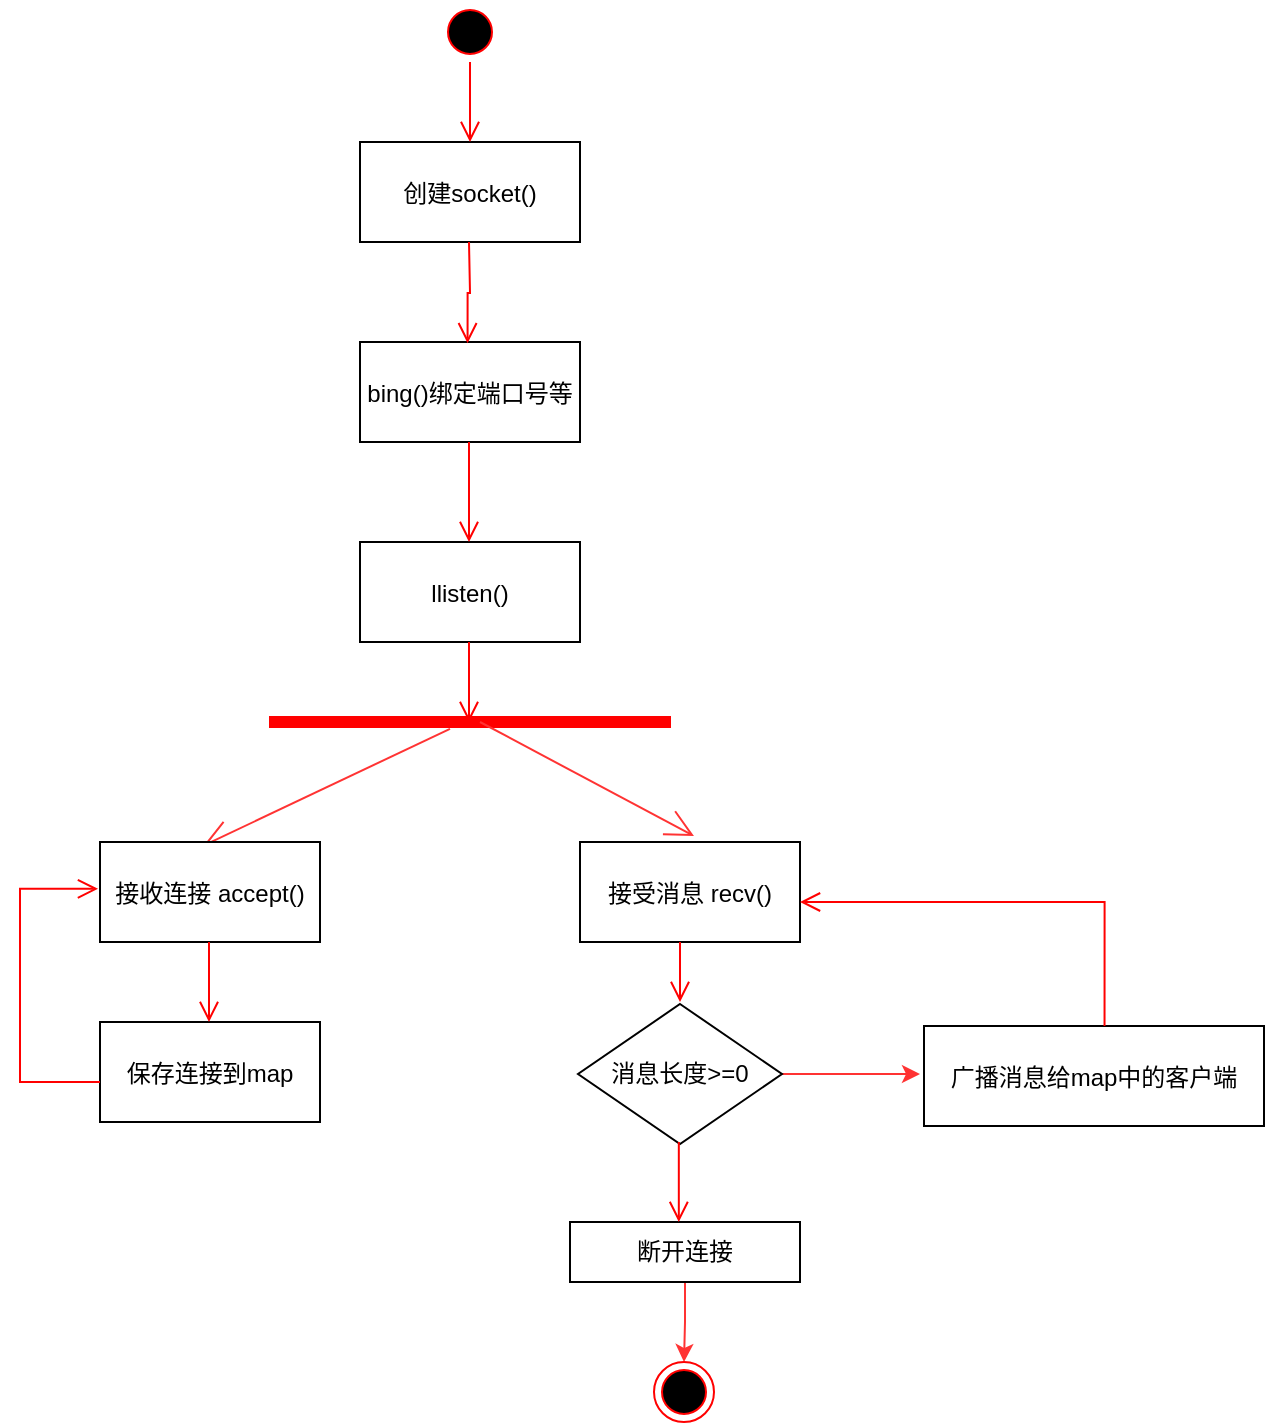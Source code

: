 <mxfile version="19.0.1" type="github">
  <diagram name="Page-1" id="e7e014a7-5840-1c2e-5031-d8a46d1fe8dd">
    <mxGraphModel dx="1481" dy="759" grid="1" gridSize="10" guides="1" tooltips="1" connect="1" arrows="1" fold="1" page="1" pageScale="1" pageWidth="1169" pageHeight="826" background="none" math="0" shadow="0">
      <root>
        <mxCell id="0" />
        <mxCell id="1" parent="0" />
        <mxCell id="RC-gcPLnoU7JGPPzsrvk-44" value="创建socket()" style="" vertex="1" parent="1">
          <mxGeometry x="330" y="200" width="110" height="50" as="geometry" />
        </mxCell>
        <mxCell id="RC-gcPLnoU7JGPPzsrvk-45" value="" style="ellipse;html=1;shape=startState;fillColor=#000000;strokeColor=#ff0000;" vertex="1" parent="1">
          <mxGeometry x="370" y="130" width="30" height="30" as="geometry" />
        </mxCell>
        <mxCell id="RC-gcPLnoU7JGPPzsrvk-46" value="" style="edgeStyle=orthogonalEdgeStyle;html=1;verticalAlign=bottom;endArrow=open;endSize=8;strokeColor=#ff0000;rounded=0;entryX=0.5;entryY=0;entryDx=0;entryDy=0;entryPerimeter=0;" edge="1" source="RC-gcPLnoU7JGPPzsrvk-45" parent="1" target="RC-gcPLnoU7JGPPzsrvk-44">
          <mxGeometry relative="1" as="geometry">
            <mxPoint x="385" y="190" as="targetPoint" />
          </mxGeometry>
        </mxCell>
        <mxCell id="RC-gcPLnoU7JGPPzsrvk-47" value="bing()绑定端口号等" style="" vertex="1" parent="1">
          <mxGeometry x="330" y="300" width="110" height="50" as="geometry" />
        </mxCell>
        <mxCell id="RC-gcPLnoU7JGPPzsrvk-49" value="" style="edgeStyle=orthogonalEdgeStyle;html=1;verticalAlign=bottom;endArrow=open;endSize=8;strokeColor=#ff0000;rounded=0;entryX=0.489;entryY=0.012;entryDx=0;entryDy=0;entryPerimeter=0;" edge="1" parent="1" target="RC-gcPLnoU7JGPPzsrvk-47">
          <mxGeometry relative="1" as="geometry">
            <mxPoint x="384.5" y="300" as="targetPoint" />
            <mxPoint x="384.5" y="250" as="sourcePoint" />
          </mxGeometry>
        </mxCell>
        <mxCell id="34" value="" style="whiteSpace=wrap;strokeColor=#FF0000;fillColor=#FF0000;rotation=90;" parent="1" vertex="1">
          <mxGeometry x="382.5" y="390" width="5" height="200" as="geometry" />
        </mxCell>
        <mxCell id="RC-gcPLnoU7JGPPzsrvk-50" value="llisten()" style="" vertex="1" parent="1">
          <mxGeometry x="330" y="400" width="110" height="50" as="geometry" />
        </mxCell>
        <mxCell id="RC-gcPLnoU7JGPPzsrvk-53" value="" style="edgeStyle=orthogonalEdgeStyle;html=1;verticalAlign=bottom;endArrow=open;endSize=8;strokeColor=#ff0000;rounded=0;entryX=0.5;entryY=0;entryDx=0;entryDy=0;entryPerimeter=0;" edge="1" parent="1">
          <mxGeometry relative="1" as="geometry">
            <mxPoint x="384.5" y="400" as="targetPoint" />
            <mxPoint x="384.5" y="350" as="sourcePoint" />
          </mxGeometry>
        </mxCell>
        <mxCell id="RC-gcPLnoU7JGPPzsrvk-55" value="" style="edgeStyle=orthogonalEdgeStyle;html=1;verticalAlign=bottom;endArrow=open;endSize=8;strokeColor=#ff0000;rounded=0;entryX=0.5;entryY=0;entryDx=0;entryDy=0;entryPerimeter=0;" edge="1" parent="1">
          <mxGeometry relative="1" as="geometry">
            <mxPoint x="384.5" y="490" as="targetPoint" />
            <mxPoint x="384.5" y="450" as="sourcePoint" />
          </mxGeometry>
        </mxCell>
        <mxCell id="RC-gcPLnoU7JGPPzsrvk-57" value="" style="endArrow=open;endFill=1;endSize=12;html=1;rounded=0;exitX=1.18;exitY=0.55;exitDx=0;exitDy=0;exitPerimeter=0;strokeColor=#FF3333;entryX=0.471;entryY=0.036;entryDx=0;entryDy=0;entryPerimeter=0;" edge="1" parent="1" source="34" target="RC-gcPLnoU7JGPPzsrvk-58">
          <mxGeometry width="160" relative="1" as="geometry">
            <mxPoint x="100" y="690" as="sourcePoint" />
            <mxPoint x="270" y="540" as="targetPoint" />
          </mxGeometry>
        </mxCell>
        <mxCell id="RC-gcPLnoU7JGPPzsrvk-58" value="接收连接 accept()" style="" vertex="1" parent="1">
          <mxGeometry x="200" y="550" width="110" height="50" as="geometry" />
        </mxCell>
        <mxCell id="RC-gcPLnoU7JGPPzsrvk-59" value="接受消息 recv()" style="" vertex="1" parent="1">
          <mxGeometry x="440" y="550" width="110" height="50" as="geometry" />
        </mxCell>
        <mxCell id="RC-gcPLnoU7JGPPzsrvk-60" value="" style="endArrow=open;endFill=1;endSize=12;html=1;rounded=0;exitX=0.5;exitY=0.475;exitDx=0;exitDy=0;exitPerimeter=0;strokeColor=#FF3333;entryX=0.518;entryY=-0.06;entryDx=0;entryDy=0;entryPerimeter=0;" edge="1" parent="1" source="34" target="RC-gcPLnoU7JGPPzsrvk-59">
          <mxGeometry width="160" relative="1" as="geometry">
            <mxPoint x="385" y="503.4" as="sourcePoint" />
            <mxPoint x="261.81" y="561.8" as="targetPoint" />
          </mxGeometry>
        </mxCell>
        <mxCell id="RC-gcPLnoU7JGPPzsrvk-61" value="保存连接到map" style="" vertex="1" parent="1">
          <mxGeometry x="200" y="640" width="110" height="50" as="geometry" />
        </mxCell>
        <mxCell id="RC-gcPLnoU7JGPPzsrvk-62" value="" style="edgeStyle=orthogonalEdgeStyle;html=1;verticalAlign=bottom;endArrow=open;endSize=8;strokeColor=#ff0000;rounded=0;entryX=0.5;entryY=0;entryDx=0;entryDy=0;entryPerimeter=0;" edge="1" parent="1">
          <mxGeometry relative="1" as="geometry">
            <mxPoint x="254.5" y="640" as="targetPoint" />
            <mxPoint x="254.5" y="600" as="sourcePoint" />
          </mxGeometry>
        </mxCell>
        <mxCell id="RC-gcPLnoU7JGPPzsrvk-63" value="" style="edgeStyle=orthogonalEdgeStyle;html=1;verticalAlign=bottom;endArrow=open;endSize=8;strokeColor=#ff0000;rounded=0;exitX=0;exitY=0.6;exitDx=0;exitDy=0;exitPerimeter=0;entryX=-0.009;entryY=0.468;entryDx=0;entryDy=0;entryPerimeter=0;" edge="1" parent="1" source="RC-gcPLnoU7JGPPzsrvk-61" target="RC-gcPLnoU7JGPPzsrvk-58">
          <mxGeometry relative="1" as="geometry">
            <mxPoint x="170" y="570" as="targetPoint" />
            <mxPoint x="152.5" y="780" as="sourcePoint" />
            <Array as="points">
              <mxPoint x="160" y="670" />
              <mxPoint x="160" y="573" />
            </Array>
          </mxGeometry>
        </mxCell>
        <mxCell id="RC-gcPLnoU7JGPPzsrvk-67" value="广播消息给map中的客户端" style="" vertex="1" parent="1">
          <mxGeometry x="612" y="642" width="170" height="50" as="geometry" />
        </mxCell>
        <mxCell id="RC-gcPLnoU7JGPPzsrvk-70" value="" style="edgeStyle=orthogonalEdgeStyle;html=1;verticalAlign=bottom;endArrow=open;endSize=8;strokeColor=#ff0000;rounded=0;" edge="1" parent="1">
          <mxGeometry relative="1" as="geometry">
            <mxPoint x="490" y="630" as="targetPoint" />
            <mxPoint x="490" y="600" as="sourcePoint" />
          </mxGeometry>
        </mxCell>
        <mxCell id="RC-gcPLnoU7JGPPzsrvk-73" value="" style="edgeStyle=orthogonalEdgeStyle;html=1;verticalAlign=bottom;endArrow=open;endSize=8;strokeColor=#ff0000;rounded=0;entryX=1;entryY=0.6;entryDx=0;entryDy=0;entryPerimeter=0;exitX=0.531;exitY=0.001;exitDx=0;exitDy=0;exitPerimeter=0;" edge="1" parent="1" source="RC-gcPLnoU7JGPPzsrvk-67" target="RC-gcPLnoU7JGPPzsrvk-59">
          <mxGeometry relative="1" as="geometry">
            <mxPoint x="580" y="570" as="targetPoint" />
            <mxPoint x="580" y="530" as="sourcePoint" />
          </mxGeometry>
        </mxCell>
        <mxCell id="RC-gcPLnoU7JGPPzsrvk-78" value="" style="edgeStyle=orthogonalEdgeStyle;rounded=0;orthogonalLoop=1;jettySize=auto;html=1;strokeColor=#FF3333;" edge="1" parent="1" source="RC-gcPLnoU7JGPPzsrvk-74">
          <mxGeometry relative="1" as="geometry">
            <mxPoint x="610" y="666" as="targetPoint" />
          </mxGeometry>
        </mxCell>
        <mxCell id="RC-gcPLnoU7JGPPzsrvk-74" value="消息长度&amp;gt;=0" style="strokeWidth=1;html=1;shape=mxgraph.flowchart.decision;whiteSpace=wrap;" vertex="1" parent="1">
          <mxGeometry x="439" y="631" width="102" height="70" as="geometry" />
        </mxCell>
        <mxCell id="RC-gcPLnoU7JGPPzsrvk-85" value="" style="edgeStyle=orthogonalEdgeStyle;rounded=0;orthogonalLoop=1;jettySize=auto;html=1;strokeColor=#FF3333;" edge="1" parent="1" source="RC-gcPLnoU7JGPPzsrvk-79" target="RC-gcPLnoU7JGPPzsrvk-83">
          <mxGeometry relative="1" as="geometry" />
        </mxCell>
        <mxCell id="RC-gcPLnoU7JGPPzsrvk-79" value="断开连接" style="whiteSpace=wrap;html=1;strokeWidth=1;" vertex="1" parent="1">
          <mxGeometry x="435" y="740" width="115" height="30" as="geometry" />
        </mxCell>
        <mxCell id="RC-gcPLnoU7JGPPzsrvk-82" value="" style="edgeStyle=orthogonalEdgeStyle;html=1;verticalAlign=bottom;endArrow=open;endSize=8;strokeColor=#ff0000;rounded=0;entryX=0.5;entryY=0;entryDx=0;entryDy=0;entryPerimeter=0;" edge="1" parent="1">
          <mxGeometry relative="1" as="geometry">
            <mxPoint x="489.41" y="740" as="targetPoint" />
            <mxPoint x="489.41" y="700" as="sourcePoint" />
          </mxGeometry>
        </mxCell>
        <mxCell id="RC-gcPLnoU7JGPPzsrvk-83" value="" style="ellipse;html=1;shape=endState;fillColor=#000000;strokeColor=#ff0000;" vertex="1" parent="1">
          <mxGeometry x="477" y="810" width="30" height="30" as="geometry" />
        </mxCell>
      </root>
    </mxGraphModel>
  </diagram>
</mxfile>
